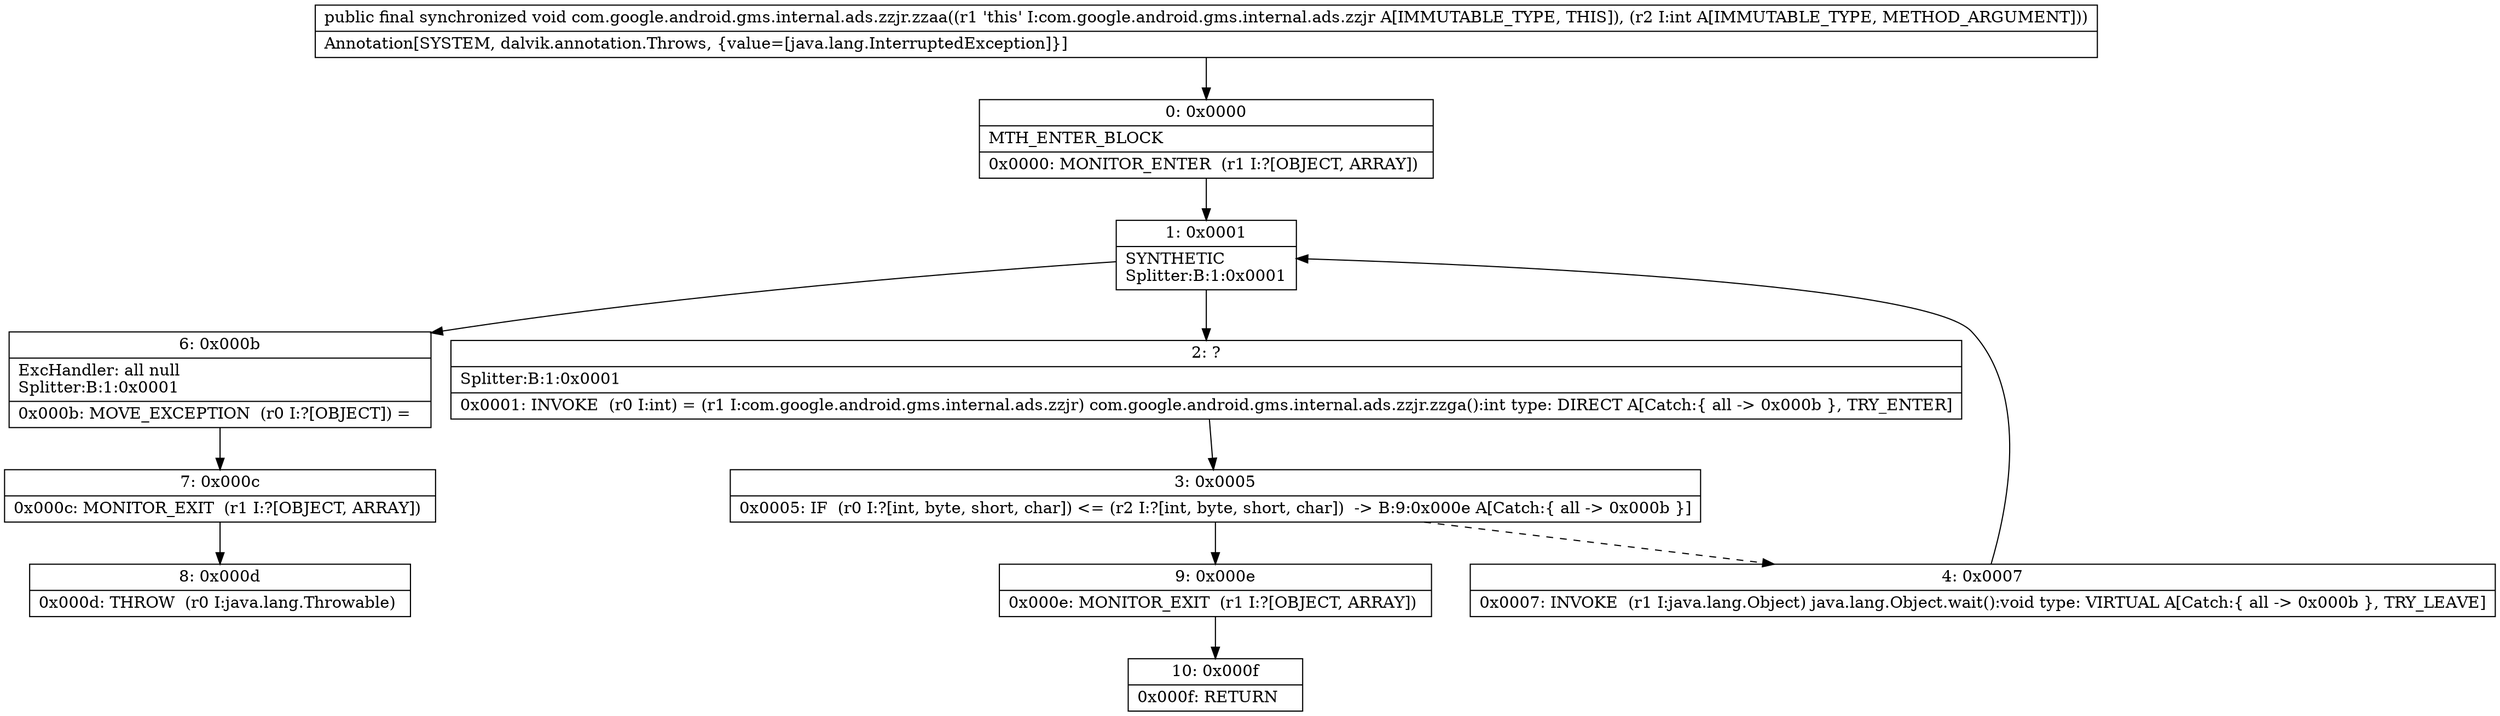 digraph "CFG forcom.google.android.gms.internal.ads.zzjr.zzaa(I)V" {
Node_0 [shape=record,label="{0\:\ 0x0000|MTH_ENTER_BLOCK\l|0x0000: MONITOR_ENTER  (r1 I:?[OBJECT, ARRAY]) \l}"];
Node_1 [shape=record,label="{1\:\ 0x0001|SYNTHETIC\lSplitter:B:1:0x0001\l}"];
Node_2 [shape=record,label="{2\:\ ?|Splitter:B:1:0x0001\l|0x0001: INVOKE  (r0 I:int) = (r1 I:com.google.android.gms.internal.ads.zzjr) com.google.android.gms.internal.ads.zzjr.zzga():int type: DIRECT A[Catch:\{ all \-\> 0x000b \}, TRY_ENTER]\l}"];
Node_3 [shape=record,label="{3\:\ 0x0005|0x0005: IF  (r0 I:?[int, byte, short, char]) \<= (r2 I:?[int, byte, short, char])  \-\> B:9:0x000e A[Catch:\{ all \-\> 0x000b \}]\l}"];
Node_4 [shape=record,label="{4\:\ 0x0007|0x0007: INVOKE  (r1 I:java.lang.Object) java.lang.Object.wait():void type: VIRTUAL A[Catch:\{ all \-\> 0x000b \}, TRY_LEAVE]\l}"];
Node_6 [shape=record,label="{6\:\ 0x000b|ExcHandler: all null\lSplitter:B:1:0x0001\l|0x000b: MOVE_EXCEPTION  (r0 I:?[OBJECT]) =  \l}"];
Node_7 [shape=record,label="{7\:\ 0x000c|0x000c: MONITOR_EXIT  (r1 I:?[OBJECT, ARRAY]) \l}"];
Node_8 [shape=record,label="{8\:\ 0x000d|0x000d: THROW  (r0 I:java.lang.Throwable) \l}"];
Node_9 [shape=record,label="{9\:\ 0x000e|0x000e: MONITOR_EXIT  (r1 I:?[OBJECT, ARRAY]) \l}"];
Node_10 [shape=record,label="{10\:\ 0x000f|0x000f: RETURN   \l}"];
MethodNode[shape=record,label="{public final synchronized void com.google.android.gms.internal.ads.zzjr.zzaa((r1 'this' I:com.google.android.gms.internal.ads.zzjr A[IMMUTABLE_TYPE, THIS]), (r2 I:int A[IMMUTABLE_TYPE, METHOD_ARGUMENT]))  | Annotation[SYSTEM, dalvik.annotation.Throws, \{value=[java.lang.InterruptedException]\}]\l}"];
MethodNode -> Node_0;
Node_0 -> Node_1;
Node_1 -> Node_2;
Node_1 -> Node_6;
Node_2 -> Node_3;
Node_3 -> Node_4[style=dashed];
Node_3 -> Node_9;
Node_4 -> Node_1;
Node_6 -> Node_7;
Node_7 -> Node_8;
Node_9 -> Node_10;
}

